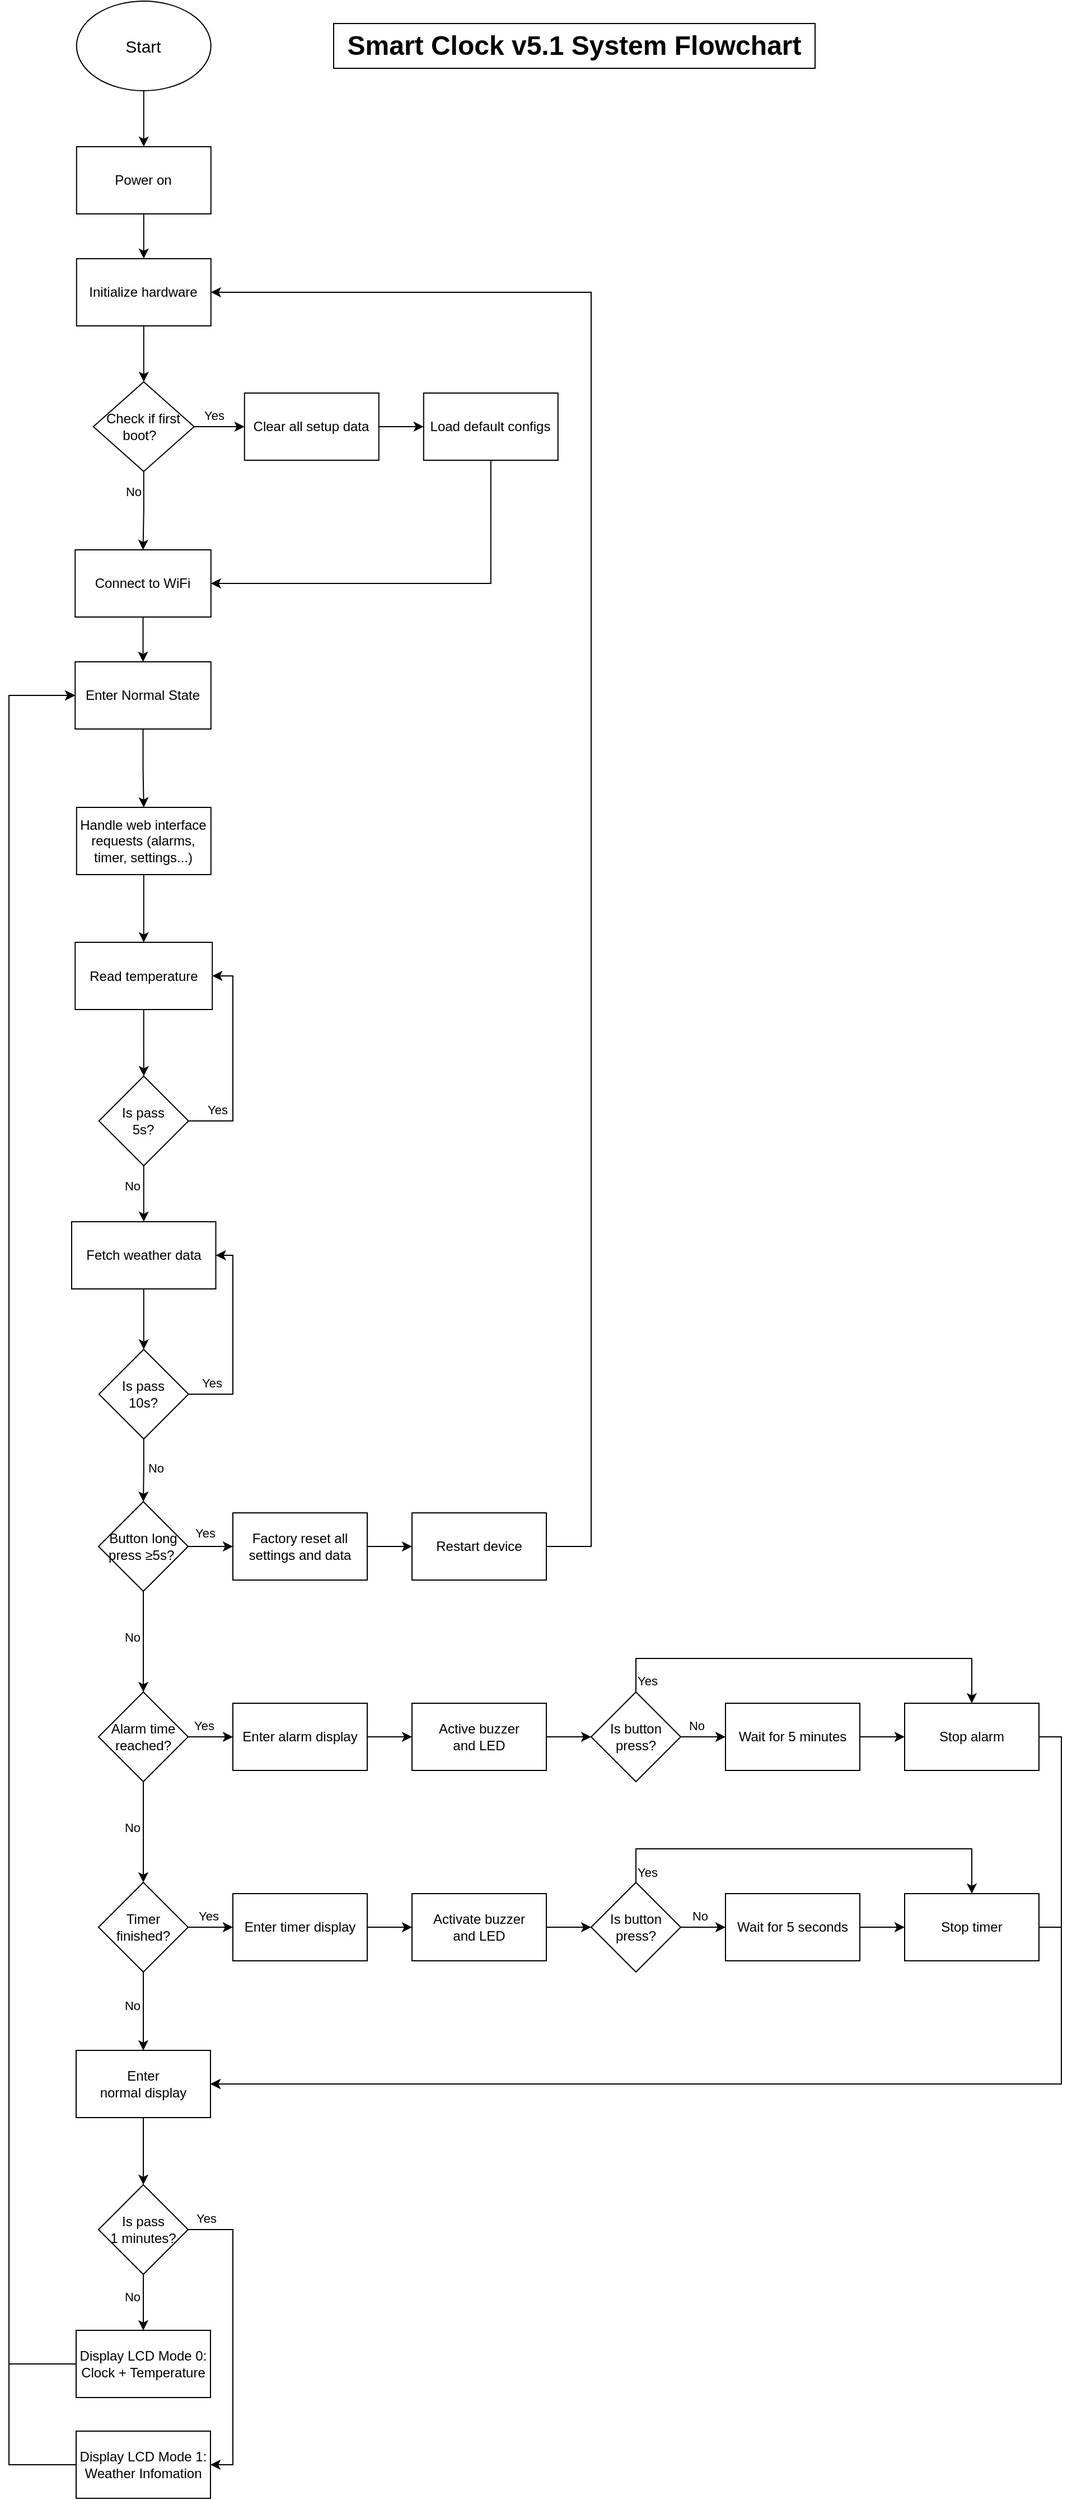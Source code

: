 <mxfile version="28.0.5">
  <diagram id="W_tIODRFpuCjmkMrIx5c" name="Trang-1">
    <mxGraphModel dx="1042" dy="-211" grid="1" gridSize="10" guides="1" tooltips="1" connect="1" arrows="1" fold="1" page="1" pageScale="1" pageWidth="1169" pageHeight="827" math="0" shadow="0">
      <root>
        <mxCell id="0" />
        <mxCell id="1" parent="0" />
        <mxCell id="GLhe2Kuq0IlxSYnBa73q-52" value="" style="edgeStyle=orthogonalEdgeStyle;rounded=0;orthogonalLoop=1;jettySize=auto;html=1;" parent="1" source="GLhe2Kuq0IlxSYnBa73q-1" target="GLhe2Kuq0IlxSYnBa73q-2" edge="1">
          <mxGeometry relative="1" as="geometry" />
        </mxCell>
        <mxCell id="GLhe2Kuq0IlxSYnBa73q-1" value="&lt;font style=&quot;font-size: 15px;&quot;&gt;Start&lt;/font&gt;" style="ellipse;whiteSpace=wrap;html=1;strokeWidth=1;" parent="1" vertex="1">
          <mxGeometry x="220.39" y="1120" width="120" height="80" as="geometry" />
        </mxCell>
        <mxCell id="Title-1" value="&lt;font style=&quot;font-size: 24px;&quot;&gt;Smart Clock v5.1 System Flowchart&lt;/font&gt;" style="rounded=0;whiteSpace=wrap;html=1;fillColor=#FFFFFF;strokeColor=#000000;fontSize=16;fontStyle=1;" parent="1" vertex="1">
          <mxGeometry x="450" y="1140" width="430" height="40" as="geometry" />
        </mxCell>
        <mxCell id="GLhe2Kuq0IlxSYnBa73q-53" value="" style="edgeStyle=orthogonalEdgeStyle;rounded=0;orthogonalLoop=1;jettySize=auto;html=1;entryX=0.5;entryY=0;entryDx=0;entryDy=0;" parent="1" source="GLhe2Kuq0IlxSYnBa73q-2" target="GLhe2Kuq0IlxSYnBa73q-5" edge="1">
          <mxGeometry relative="1" as="geometry" />
        </mxCell>
        <mxCell id="GLhe2Kuq0IlxSYnBa73q-2" value="Power on" style="rounded=0;whiteSpace=wrap;html=1;strokeWidth=1;" parent="1" vertex="1">
          <mxGeometry x="220.39" y="1250" width="120" height="60" as="geometry" />
        </mxCell>
        <mxCell id="xMWZw9OLZXF2lSfb2o35-5" style="edgeStyle=orthogonalEdgeStyle;rounded=0;orthogonalLoop=1;jettySize=auto;html=1;exitX=1;exitY=0.5;exitDx=0;exitDy=0;entryX=0;entryY=0.5;entryDx=0;entryDy=0;" parent="1" source="GLhe2Kuq0IlxSYnBa73q-3" target="GLhe2Kuq0IlxSYnBa73q-7" edge="1">
          <mxGeometry relative="1" as="geometry" />
        </mxCell>
        <mxCell id="GLhe2Kuq0IlxSYnBa73q-3" value="Clear all setup data" style="rounded=0;whiteSpace=wrap;html=1;strokeWidth=1;" parent="1" vertex="1">
          <mxGeometry x="370.39" y="1470" width="120" height="60" as="geometry" />
        </mxCell>
        <mxCell id="GLhe2Kuq0IlxSYnBa73q-54" value="" style="edgeStyle=orthogonalEdgeStyle;rounded=0;orthogonalLoop=1;jettySize=auto;html=1;" parent="1" source="GLhe2Kuq0IlxSYnBa73q-4" target="GLhe2Kuq0IlxSYnBa73q-3" edge="1">
          <mxGeometry relative="1" as="geometry" />
        </mxCell>
        <mxCell id="GLhe2Kuq0IlxSYnBa73q-58" value="Yes" style="edgeLabel;html=1;align=center;verticalAlign=middle;resizable=0;points=[];" parent="GLhe2Kuq0IlxSYnBa73q-54" vertex="1" connectable="0">
          <mxGeometry x="-0.192" y="1" relative="1" as="geometry">
            <mxPoint x="-1" y="-9" as="offset" />
          </mxGeometry>
        </mxCell>
        <mxCell id="8kBhJZ6nKaIt0Slx5SDv-23" style="edgeStyle=orthogonalEdgeStyle;rounded=0;orthogonalLoop=1;jettySize=auto;html=1;exitX=0.5;exitY=1;exitDx=0;exitDy=0;entryX=0.5;entryY=0;entryDx=0;entryDy=0;" parent="1" source="GLhe2Kuq0IlxSYnBa73q-4" target="GLhe2Kuq0IlxSYnBa73q-6" edge="1">
          <mxGeometry relative="1" as="geometry" />
        </mxCell>
        <mxCell id="8kBhJZ6nKaIt0Slx5SDv-24" value="No" style="edgeLabel;html=1;align=center;verticalAlign=middle;resizable=0;points=[];" parent="8kBhJZ6nKaIt0Slx5SDv-23" vertex="1" connectable="0">
          <mxGeometry x="-0.513" relative="1" as="geometry">
            <mxPoint x="-10" y="1" as="offset" />
          </mxGeometry>
        </mxCell>
        <mxCell id="GLhe2Kuq0IlxSYnBa73q-4" value="&lt;div&gt;Check if first boot?&amp;nbsp;&amp;nbsp;&lt;/div&gt;" style="rhombus;whiteSpace=wrap;html=1;strokeWidth=1;" parent="1" vertex="1">
          <mxGeometry x="235.39" y="1460" width="90" height="80" as="geometry" />
        </mxCell>
        <mxCell id="xMWZw9OLZXF2lSfb2o35-1" style="edgeStyle=orthogonalEdgeStyle;rounded=0;orthogonalLoop=1;jettySize=auto;html=1;exitX=0.5;exitY=1;exitDx=0;exitDy=0;entryX=0.5;entryY=0;entryDx=0;entryDy=0;" parent="1" source="GLhe2Kuq0IlxSYnBa73q-5" target="GLhe2Kuq0IlxSYnBa73q-4" edge="1">
          <mxGeometry relative="1" as="geometry" />
        </mxCell>
        <mxCell id="GLhe2Kuq0IlxSYnBa73q-5" value="Initialize hardware" style="rounded=0;whiteSpace=wrap;html=1;strokeWidth=1;" parent="1" vertex="1">
          <mxGeometry x="220.39" y="1350" width="120" height="60" as="geometry" />
        </mxCell>
        <mxCell id="xMWZw9OLZXF2lSfb2o35-7" style="edgeStyle=orthogonalEdgeStyle;rounded=0;orthogonalLoop=1;jettySize=auto;html=1;exitX=0.5;exitY=1;exitDx=0;exitDy=0;entryX=0.5;entryY=0;entryDx=0;entryDy=0;" parent="1" source="GLhe2Kuq0IlxSYnBa73q-6" target="GLhe2Kuq0IlxSYnBa73q-8" edge="1">
          <mxGeometry relative="1" as="geometry" />
        </mxCell>
        <mxCell id="GLhe2Kuq0IlxSYnBa73q-6" value="Connect to WiFi" style="rounded=0;whiteSpace=wrap;html=1;strokeWidth=1;" parent="1" vertex="1">
          <mxGeometry x="219.12" y="1610" width="121.27" height="60" as="geometry" />
        </mxCell>
        <mxCell id="8kBhJZ6nKaIt0Slx5SDv-79" style="edgeStyle=orthogonalEdgeStyle;rounded=0;orthogonalLoop=1;jettySize=auto;html=1;exitX=0.5;exitY=1;exitDx=0;exitDy=0;entryX=1;entryY=0.5;entryDx=0;entryDy=0;" parent="1" source="GLhe2Kuq0IlxSYnBa73q-7" target="GLhe2Kuq0IlxSYnBa73q-6" edge="1">
          <mxGeometry relative="1" as="geometry" />
        </mxCell>
        <mxCell id="GLhe2Kuq0IlxSYnBa73q-7" value="Load default configs" style="rounded=0;whiteSpace=wrap;html=1;strokeWidth=1;" parent="1" vertex="1">
          <mxGeometry x="530.39" y="1470" width="120" height="60" as="geometry" />
        </mxCell>
        <mxCell id="8kBhJZ6nKaIt0Slx5SDv-40" value="" style="edgeStyle=orthogonalEdgeStyle;rounded=0;orthogonalLoop=1;jettySize=auto;html=1;" parent="1" source="GLhe2Kuq0IlxSYnBa73q-8" target="GLhe2Kuq0IlxSYnBa73q-14" edge="1">
          <mxGeometry relative="1" as="geometry" />
        </mxCell>
        <mxCell id="GLhe2Kuq0IlxSYnBa73q-8" value="Enter Normal State" style="rounded=0;whiteSpace=wrap;html=1;strokeWidth=1;" parent="1" vertex="1">
          <mxGeometry x="219.12" y="1710" width="121.27" height="60" as="geometry" />
        </mxCell>
        <mxCell id="8kBhJZ6nKaIt0Slx5SDv-30" value="" style="edgeStyle=orthogonalEdgeStyle;rounded=0;orthogonalLoop=1;jettySize=auto;html=1;" parent="1" source="GLhe2Kuq0IlxSYnBa73q-11" target="8kBhJZ6nKaIt0Slx5SDv-29" edge="1">
          <mxGeometry relative="1" as="geometry" />
        </mxCell>
        <mxCell id="GLhe2Kuq0IlxSYnBa73q-11" value="Read temperature" style="rounded=0;whiteSpace=wrap;html=1;strokeWidth=1;" parent="1" vertex="1">
          <mxGeometry x="219.12" y="1960.5" width="122.5" height="60" as="geometry" />
        </mxCell>
        <mxCell id="8kBhJZ6nKaIt0Slx5SDv-36" value="" style="edgeStyle=orthogonalEdgeStyle;rounded=0;orthogonalLoop=1;jettySize=auto;html=1;" parent="1" source="GLhe2Kuq0IlxSYnBa73q-13" target="8kBhJZ6nKaIt0Slx5SDv-35" edge="1">
          <mxGeometry relative="1" as="geometry" />
        </mxCell>
        <mxCell id="GLhe2Kuq0IlxSYnBa73q-13" value="Fetch weather data" style="rounded=0;whiteSpace=wrap;html=1;" parent="1" vertex="1">
          <mxGeometry x="216" y="2210" width="128.75" height="60" as="geometry" />
        </mxCell>
        <mxCell id="GZuMhr4VgQg-RMSn4dlr-65" style="edgeStyle=orthogonalEdgeStyle;rounded=0;orthogonalLoop=1;jettySize=auto;html=1;exitX=0.5;exitY=1;exitDx=0;exitDy=0;entryX=0.5;entryY=0;entryDx=0;entryDy=0;" parent="1" source="GLhe2Kuq0IlxSYnBa73q-14" target="GLhe2Kuq0IlxSYnBa73q-11" edge="1">
          <mxGeometry relative="1" as="geometry" />
        </mxCell>
        <mxCell id="GLhe2Kuq0IlxSYnBa73q-14" value="Handle web interface requests (alarms, timer, settings...)" style="rounded=0;whiteSpace=wrap;html=1;" parent="1" vertex="1">
          <mxGeometry x="220.39" y="1840" width="120" height="60" as="geometry" />
        </mxCell>
        <mxCell id="GLhe2Kuq0IlxSYnBa73q-80" value="" style="edgeStyle=orthogonalEdgeStyle;rounded=0;orthogonalLoop=1;jettySize=auto;html=1;entryX=0.5;entryY=0;entryDx=0;entryDy=0;exitX=0.5;exitY=1;exitDx=0;exitDy=0;" parent="1" source="8kBhJZ6nKaIt0Slx5SDv-35" target="GLhe2Kuq0IlxSYnBa73q-109" edge="1">
          <mxGeometry relative="1" as="geometry">
            <mxPoint x="220" y="1710" as="targetPoint" />
            <mxPoint x="231.333" y="1660" as="sourcePoint" />
          </mxGeometry>
        </mxCell>
        <mxCell id="8kBhJZ6nKaIt0Slx5SDv-41" value="No" style="edgeLabel;html=1;align=center;verticalAlign=middle;resizable=0;points=[];" parent="GLhe2Kuq0IlxSYnBa73q-80" vertex="1" connectable="0">
          <mxGeometry x="-0.286" y="3" relative="1" as="geometry">
            <mxPoint x="7" y="6" as="offset" />
          </mxGeometry>
        </mxCell>
        <mxCell id="GLhe2Kuq0IlxSYnBa73q-112" value="" style="edgeStyle=orthogonalEdgeStyle;rounded=0;orthogonalLoop=1;jettySize=auto;html=1;" parent="1" source="GLhe2Kuq0IlxSYnBa73q-31" target="GLhe2Kuq0IlxSYnBa73q-32" edge="1">
          <mxGeometry relative="1" as="geometry" />
        </mxCell>
        <mxCell id="GLhe2Kuq0IlxSYnBa73q-31" value="Factory reset all settings and data" style="rounded=0;whiteSpace=wrap;html=1;" parent="1" vertex="1">
          <mxGeometry x="360" y="2470" width="120" height="60" as="geometry" />
        </mxCell>
        <mxCell id="GZuMhr4VgQg-RMSn4dlr-63" style="edgeStyle=orthogonalEdgeStyle;rounded=0;orthogonalLoop=1;jettySize=auto;html=1;exitX=1;exitY=0.5;exitDx=0;exitDy=0;entryX=1;entryY=0.5;entryDx=0;entryDy=0;" parent="1" source="GLhe2Kuq0IlxSYnBa73q-32" target="GLhe2Kuq0IlxSYnBa73q-5" edge="1">
          <mxGeometry relative="1" as="geometry">
            <mxPoint x="680" y="2500" as="targetPoint" />
            <Array as="points">
              <mxPoint x="680" y="2500" />
              <mxPoint x="680" y="1380" />
            </Array>
          </mxGeometry>
        </mxCell>
        <mxCell id="GLhe2Kuq0IlxSYnBa73q-32" value="Restart device" style="rounded=0;whiteSpace=wrap;html=1;" parent="1" vertex="1">
          <mxGeometry x="520" y="2470" width="120" height="60" as="geometry" />
        </mxCell>
        <mxCell id="GLhe2Kuq0IlxSYnBa73q-118" value="" style="edgeStyle=orthogonalEdgeStyle;rounded=0;orthogonalLoop=1;jettySize=auto;html=1;" parent="1" source="GLhe2Kuq0IlxSYnBa73q-35" target="GLhe2Kuq0IlxSYnBa73q-36" edge="1">
          <mxGeometry relative="1" as="geometry" />
        </mxCell>
        <mxCell id="GLhe2Kuq0IlxSYnBa73q-35" value="Enter alarm display" style="rounded=0;whiteSpace=wrap;html=1;" parent="1" vertex="1">
          <mxGeometry x="360" y="2640" width="120" height="60" as="geometry" />
        </mxCell>
        <mxCell id="8kBhJZ6nKaIt0Slx5SDv-2" value="" style="edgeStyle=orthogonalEdgeStyle;rounded=0;orthogonalLoop=1;jettySize=auto;html=1;" parent="1" source="GLhe2Kuq0IlxSYnBa73q-36" target="8kBhJZ6nKaIt0Slx5SDv-1" edge="1">
          <mxGeometry relative="1" as="geometry" />
        </mxCell>
        <mxCell id="GLhe2Kuq0IlxSYnBa73q-36" value="Active buzzer &lt;br&gt;and LED" style="rounded=0;whiteSpace=wrap;html=1;" parent="1" vertex="1">
          <mxGeometry x="520" y="2640" width="120" height="60" as="geometry" />
        </mxCell>
        <mxCell id="8kBhJZ6nKaIt0Slx5SDv-72" style="edgeStyle=orthogonalEdgeStyle;rounded=0;orthogonalLoop=1;jettySize=auto;html=1;exitX=1;exitY=0.5;exitDx=0;exitDy=0;entryX=1;entryY=0.5;entryDx=0;entryDy=0;" parent="1" source="GLhe2Kuq0IlxSYnBa73q-38" target="GLhe2Kuq0IlxSYnBa73q-44" edge="1">
          <mxGeometry relative="1" as="geometry" />
        </mxCell>
        <mxCell id="GLhe2Kuq0IlxSYnBa73q-38" value="Stop alarm" style="rounded=0;whiteSpace=wrap;html=1;" parent="1" vertex="1">
          <mxGeometry x="960" y="2640" width="120" height="60" as="geometry" />
        </mxCell>
        <mxCell id="GLhe2Kuq0IlxSYnBa73q-128" value="" style="edgeStyle=orthogonalEdgeStyle;rounded=0;orthogonalLoop=1;jettySize=auto;html=1;" parent="1" source="GLhe2Kuq0IlxSYnBa73q-41" target="GLhe2Kuq0IlxSYnBa73q-42" edge="1">
          <mxGeometry relative="1" as="geometry" />
        </mxCell>
        <mxCell id="GLhe2Kuq0IlxSYnBa73q-41" value="Enter&amp;nbsp;&lt;span style=&quot;background-color: transparent; color: light-dark(rgb(0, 0, 0), rgb(255, 255, 255));&quot;&gt;timer display&lt;/span&gt;" style="rounded=0;whiteSpace=wrap;html=1;" parent="1" vertex="1">
          <mxGeometry x="360" y="2810" width="120" height="60" as="geometry" />
        </mxCell>
        <mxCell id="8kBhJZ6nKaIt0Slx5SDv-13" value="" style="edgeStyle=orthogonalEdgeStyle;rounded=0;orthogonalLoop=1;jettySize=auto;html=1;" parent="1" source="GLhe2Kuq0IlxSYnBa73q-42" target="8kBhJZ6nKaIt0Slx5SDv-12" edge="1">
          <mxGeometry relative="1" as="geometry" />
        </mxCell>
        <mxCell id="GLhe2Kuq0IlxSYnBa73q-42" value="Activate buzzer &lt;br&gt;and LED" style="rounded=0;whiteSpace=wrap;html=1;" parent="1" vertex="1">
          <mxGeometry x="520" y="2810" width="120" height="60" as="geometry" />
        </mxCell>
        <mxCell id="8kBhJZ6nKaIt0Slx5SDv-68" style="edgeStyle=orthogonalEdgeStyle;rounded=0;orthogonalLoop=1;jettySize=auto;html=1;exitX=0.5;exitY=1;exitDx=0;exitDy=0;entryX=0.5;entryY=0;entryDx=0;entryDy=0;" parent="1" source="GLhe2Kuq0IlxSYnBa73q-44" target="8kBhJZ6nKaIt0Slx5SDv-48" edge="1">
          <mxGeometry relative="1" as="geometry" />
        </mxCell>
        <mxCell id="GLhe2Kuq0IlxSYnBa73q-44" value="Enter &lt;br&gt;normal display" style="rounded=0;whiteSpace=wrap;html=1;" parent="1" vertex="1">
          <mxGeometry x="220" y="2950" width="120" height="60" as="geometry" />
        </mxCell>
        <mxCell id="GLhe2Kuq0IlxSYnBa73q-134" value="" style="edgeStyle=orthogonalEdgeStyle;rounded=0;orthogonalLoop=1;jettySize=auto;html=1;" parent="1" edge="1">
          <mxGeometry relative="1" as="geometry">
            <mxPoint x="480" y="3080" as="sourcePoint" />
          </mxGeometry>
        </mxCell>
        <mxCell id="GLhe2Kuq0IlxSYnBa73q-135" value="" style="edgeStyle=orthogonalEdgeStyle;rounded=0;orthogonalLoop=1;jettySize=auto;html=1;" parent="1" edge="1">
          <mxGeometry relative="1" as="geometry">
            <mxPoint x="640" y="3080" as="sourcePoint" />
          </mxGeometry>
        </mxCell>
        <mxCell id="ButtonInterrupt-Edge1" value="" style="edgeStyle=orthogonalEdgeStyle;rounded=0;orthogonalLoop=1;jettySize=auto;html=1;strokeColor=#d6b656;" parent="1" edge="1">
          <mxGeometry relative="1" as="geometry">
            <mxPoint x="470" y="1810" as="sourcePoint" />
          </mxGeometry>
        </mxCell>
        <mxCell id="ButtonInterrupt-Edge2" value="" style="edgeStyle=orthogonalEdgeStyle;rounded=0;orthogonalLoop=1;jettySize=auto;html=1;strokeColor=#d6b656;" parent="1" edge="1">
          <mxGeometry relative="1" as="geometry">
            <mxPoint x="470" y="1860" as="sourcePoint" />
          </mxGeometry>
        </mxCell>
        <mxCell id="GLhe2Kuq0IlxSYnBa73q-110" value="" style="edgeStyle=orthogonalEdgeStyle;rounded=0;orthogonalLoop=1;jettySize=auto;html=1;exitX=1;exitY=0.5;exitDx=0;exitDy=0;" parent="1" source="GLhe2Kuq0IlxSYnBa73q-109" target="GLhe2Kuq0IlxSYnBa73q-31" edge="1">
          <mxGeometry relative="1" as="geometry">
            <mxPoint x="150" y="2481" as="sourcePoint" />
          </mxGeometry>
        </mxCell>
        <mxCell id="GLhe2Kuq0IlxSYnBa73q-111" value="Yes" style="edgeLabel;html=1;align=center;verticalAlign=middle;resizable=0;points=[];" parent="GLhe2Kuq0IlxSYnBa73q-110" vertex="1" connectable="0">
          <mxGeometry x="-0.263" y="1" relative="1" as="geometry">
            <mxPoint y="-11" as="offset" />
          </mxGeometry>
        </mxCell>
        <mxCell id="GZuMhr4VgQg-RMSn4dlr-56" style="edgeStyle=orthogonalEdgeStyle;rounded=0;orthogonalLoop=1;jettySize=auto;html=1;exitX=0.5;exitY=1;exitDx=0;exitDy=0;entryX=0.5;entryY=0;entryDx=0;entryDy=0;" parent="1" source="GLhe2Kuq0IlxSYnBa73q-109" target="GLhe2Kuq0IlxSYnBa73q-116" edge="1">
          <mxGeometry relative="1" as="geometry" />
        </mxCell>
        <mxCell id="GZuMhr4VgQg-RMSn4dlr-57" value="No" style="edgeLabel;html=1;align=center;verticalAlign=middle;resizable=0;points=[];" parent="GZuMhr4VgQg-RMSn4dlr-56" vertex="1" connectable="0">
          <mxGeometry x="-0.267" y="-1" relative="1" as="geometry">
            <mxPoint x="-9" y="8" as="offset" />
          </mxGeometry>
        </mxCell>
        <mxCell id="GLhe2Kuq0IlxSYnBa73q-109" value="Button long press&amp;nbsp;≥5s?&amp;nbsp;" style="rhombus;whiteSpace=wrap;html=1;" parent="1" vertex="1">
          <mxGeometry x="240" y="2460" width="80" height="80" as="geometry" />
        </mxCell>
        <mxCell id="GLhe2Kuq0IlxSYnBa73q-117" value="" style="edgeStyle=orthogonalEdgeStyle;rounded=0;orthogonalLoop=1;jettySize=auto;html=1;" parent="1" source="GLhe2Kuq0IlxSYnBa73q-116" target="GLhe2Kuq0IlxSYnBa73q-35" edge="1">
          <mxGeometry relative="1" as="geometry" />
        </mxCell>
        <mxCell id="GLhe2Kuq0IlxSYnBa73q-123" value="Yes" style="edgeLabel;html=1;align=center;verticalAlign=middle;resizable=0;points=[];" parent="GLhe2Kuq0IlxSYnBa73q-117" vertex="1" connectable="0">
          <mxGeometry x="-0.2" y="-1" relative="1" as="geometry">
            <mxPoint x="-2" y="-11" as="offset" />
          </mxGeometry>
        </mxCell>
        <mxCell id="GLhe2Kuq0IlxSYnBa73q-124" style="edgeStyle=orthogonalEdgeStyle;rounded=0;orthogonalLoop=1;jettySize=auto;html=1;exitX=0.5;exitY=1;exitDx=0;exitDy=0;entryX=0.5;entryY=0;entryDx=0;entryDy=0;" parent="1" source="GLhe2Kuq0IlxSYnBa73q-116" target="GLhe2Kuq0IlxSYnBa73q-125" edge="1">
          <mxGeometry relative="1" as="geometry">
            <mxPoint x="280" y="2820" as="targetPoint" />
            <Array as="points" />
          </mxGeometry>
        </mxCell>
        <mxCell id="GLhe2Kuq0IlxSYnBa73q-143" value="No" style="edgeLabel;html=1;align=center;verticalAlign=middle;resizable=0;points=[];" parent="GLhe2Kuq0IlxSYnBa73q-124" vertex="1" connectable="0">
          <mxGeometry x="-0.948" y="4" relative="1" as="geometry">
            <mxPoint x="-14" y="38" as="offset" />
          </mxGeometry>
        </mxCell>
        <mxCell id="GLhe2Kuq0IlxSYnBa73q-116" value="Alarm time reached?" style="rhombus;whiteSpace=wrap;html=1;" parent="1" vertex="1">
          <mxGeometry x="240" y="2630" width="80" height="80" as="geometry" />
        </mxCell>
        <mxCell id="GLhe2Kuq0IlxSYnBa73q-126" value="" style="edgeStyle=orthogonalEdgeStyle;rounded=0;orthogonalLoop=1;jettySize=auto;html=1;" parent="1" source="GLhe2Kuq0IlxSYnBa73q-125" target="GLhe2Kuq0IlxSYnBa73q-41" edge="1">
          <mxGeometry relative="1" as="geometry" />
        </mxCell>
        <mxCell id="GLhe2Kuq0IlxSYnBa73q-127" value="Yes" style="edgeLabel;html=1;align=center;verticalAlign=middle;resizable=0;points=[];" parent="GLhe2Kuq0IlxSYnBa73q-126" vertex="1" connectable="0">
          <mxGeometry x="-0.4" relative="1" as="geometry">
            <mxPoint x="6" y="-10" as="offset" />
          </mxGeometry>
        </mxCell>
        <mxCell id="8kBhJZ6nKaIt0Slx5SDv-69" style="edgeStyle=orthogonalEdgeStyle;rounded=0;orthogonalLoop=1;jettySize=auto;html=1;exitX=0.5;exitY=1;exitDx=0;exitDy=0;entryX=0.5;entryY=0;entryDx=0;entryDy=0;" parent="1" source="GLhe2Kuq0IlxSYnBa73q-125" target="GLhe2Kuq0IlxSYnBa73q-44" edge="1">
          <mxGeometry relative="1" as="geometry" />
        </mxCell>
        <mxCell id="8kBhJZ6nKaIt0Slx5SDv-78" value="No" style="edgeLabel;html=1;align=center;verticalAlign=middle;resizable=0;points=[];" parent="8kBhJZ6nKaIt0Slx5SDv-69" vertex="1" connectable="0">
          <mxGeometry x="-0.164" relative="1" as="geometry">
            <mxPoint x="-10" as="offset" />
          </mxGeometry>
        </mxCell>
        <mxCell id="GLhe2Kuq0IlxSYnBa73q-125" value="Timer finished?" style="rhombus;whiteSpace=wrap;html=1;" parent="1" vertex="1">
          <mxGeometry x="240" y="2800" width="80" height="80" as="geometry" />
        </mxCell>
        <mxCell id="GLhe2Kuq0IlxSYnBa73q-137" style="edgeStyle=orthogonalEdgeStyle;rounded=0;orthogonalLoop=1;jettySize=auto;html=1;exitX=1;exitY=0.5;exitDx=0;exitDy=0;entryX=0;entryY=0.5;entryDx=0;entryDy=0;" parent="1" edge="1">
          <mxGeometry relative="1" as="geometry">
            <mxPoint x="320" y="3080" as="sourcePoint" />
          </mxGeometry>
        </mxCell>
        <mxCell id="GLhe2Kuq0IlxSYnBa73q-138" value="Yes" style="edgeLabel;html=1;align=center;verticalAlign=middle;resizable=0;points=[];" parent="GLhe2Kuq0IlxSYnBa73q-137" vertex="1" connectable="0">
          <mxGeometry x="-0.438" y="-1" relative="1" as="geometry">
            <mxPoint x="7" y="-11" as="offset" />
          </mxGeometry>
        </mxCell>
        <mxCell id="8kBhJZ6nKaIt0Slx5SDv-26" value="" style="edgeStyle=orthogonalEdgeStyle;rounded=0;orthogonalLoop=1;jettySize=auto;html=1;entryX=0;entryY=0.5;entryDx=0;entryDy=0;exitX=0;exitY=0.5;exitDx=0;exitDy=0;" parent="1" source="8kBhJZ6nKaIt0Slx5SDv-50" target="GLhe2Kuq0IlxSYnBa73q-8" edge="1">
          <mxGeometry relative="1" as="geometry">
            <mxPoint x="40" y="3230" as="sourcePoint" />
            <Array as="points">
              <mxPoint x="160" y="3320" />
              <mxPoint x="160" y="1740" />
            </Array>
          </mxGeometry>
        </mxCell>
        <mxCell id="8kBhJZ6nKaIt0Slx5SDv-7" value="" style="edgeStyle=orthogonalEdgeStyle;rounded=0;orthogonalLoop=1;jettySize=auto;html=1;" parent="1" source="8kBhJZ6nKaIt0Slx5SDv-1" target="8kBhJZ6nKaIt0Slx5SDv-5" edge="1">
          <mxGeometry relative="1" as="geometry" />
        </mxCell>
        <mxCell id="8kBhJZ6nKaIt0Slx5SDv-11" value="No" style="edgeLabel;html=1;align=center;verticalAlign=middle;resizable=0;points=[];" parent="8kBhJZ6nKaIt0Slx5SDv-7" vertex="1" connectable="0">
          <mxGeometry x="-0.33" y="4" relative="1" as="geometry">
            <mxPoint y="-6" as="offset" />
          </mxGeometry>
        </mxCell>
        <mxCell id="8kBhJZ6nKaIt0Slx5SDv-9" style="edgeStyle=orthogonalEdgeStyle;rounded=0;orthogonalLoop=1;jettySize=auto;html=1;exitX=0.5;exitY=0;exitDx=0;exitDy=0;entryX=0.5;entryY=0;entryDx=0;entryDy=0;" parent="1" source="8kBhJZ6nKaIt0Slx5SDv-1" target="GLhe2Kuq0IlxSYnBa73q-38" edge="1">
          <mxGeometry relative="1" as="geometry">
            <Array as="points">
              <mxPoint x="720" y="2600" />
              <mxPoint x="1020" y="2600" />
            </Array>
          </mxGeometry>
        </mxCell>
        <mxCell id="8kBhJZ6nKaIt0Slx5SDv-10" value="Yes" style="edgeLabel;html=1;align=center;verticalAlign=middle;resizable=0;points=[];" parent="8kBhJZ6nKaIt0Slx5SDv-9" vertex="1" connectable="0">
          <mxGeometry x="-0.931" y="3" relative="1" as="geometry">
            <mxPoint x="13" y="3" as="offset" />
          </mxGeometry>
        </mxCell>
        <mxCell id="8kBhJZ6nKaIt0Slx5SDv-1" value="Is button press?" style="rhombus;whiteSpace=wrap;html=1;rounded=0;" parent="1" vertex="1">
          <mxGeometry x="680" y="2630" width="80" height="80" as="geometry" />
        </mxCell>
        <mxCell id="8kBhJZ6nKaIt0Slx5SDv-8" value="" style="edgeStyle=orthogonalEdgeStyle;rounded=0;orthogonalLoop=1;jettySize=auto;html=1;" parent="1" source="8kBhJZ6nKaIt0Slx5SDv-5" target="GLhe2Kuq0IlxSYnBa73q-38" edge="1">
          <mxGeometry relative="1" as="geometry" />
        </mxCell>
        <mxCell id="8kBhJZ6nKaIt0Slx5SDv-5" value="Wait for 5 minutes" style="rounded=0;whiteSpace=wrap;html=1;" parent="1" vertex="1">
          <mxGeometry x="800" y="2640" width="120" height="60" as="geometry" />
        </mxCell>
        <mxCell id="8kBhJZ6nKaIt0Slx5SDv-15" value="" style="edgeStyle=orthogonalEdgeStyle;rounded=0;orthogonalLoop=1;jettySize=auto;html=1;" parent="1" source="8kBhJZ6nKaIt0Slx5SDv-12" target="8kBhJZ6nKaIt0Slx5SDv-14" edge="1">
          <mxGeometry relative="1" as="geometry" />
        </mxCell>
        <mxCell id="8kBhJZ6nKaIt0Slx5SDv-21" value="No" style="edgeLabel;html=1;align=center;verticalAlign=middle;resizable=0;points=[];" parent="8kBhJZ6nKaIt0Slx5SDv-15" vertex="1" connectable="0">
          <mxGeometry x="-0.18" relative="1" as="geometry">
            <mxPoint y="-10" as="offset" />
          </mxGeometry>
        </mxCell>
        <mxCell id="8kBhJZ6nKaIt0Slx5SDv-19" style="edgeStyle=orthogonalEdgeStyle;rounded=0;orthogonalLoop=1;jettySize=auto;html=1;exitX=0.5;exitY=0;exitDx=0;exitDy=0;entryX=0.5;entryY=0;entryDx=0;entryDy=0;" parent="1" source="8kBhJZ6nKaIt0Slx5SDv-12" target="8kBhJZ6nKaIt0Slx5SDv-16" edge="1">
          <mxGeometry relative="1" as="geometry">
            <Array as="points">
              <mxPoint x="720" y="2770" />
              <mxPoint x="1020" y="2770" />
            </Array>
          </mxGeometry>
        </mxCell>
        <mxCell id="8kBhJZ6nKaIt0Slx5SDv-20" value="Yes" style="edgeLabel;html=1;align=center;verticalAlign=middle;resizable=0;points=[];" parent="8kBhJZ6nKaIt0Slx5SDv-19" vertex="1" connectable="0">
          <mxGeometry x="-0.915" y="-1" relative="1" as="geometry">
            <mxPoint x="9" y="6" as="offset" />
          </mxGeometry>
        </mxCell>
        <mxCell id="8kBhJZ6nKaIt0Slx5SDv-12" value="Is button press?" style="rhombus;whiteSpace=wrap;html=1;rounded=0;" parent="1" vertex="1">
          <mxGeometry x="680" y="2800" width="80" height="80" as="geometry" />
        </mxCell>
        <mxCell id="8kBhJZ6nKaIt0Slx5SDv-17" value="" style="edgeStyle=orthogonalEdgeStyle;rounded=0;orthogonalLoop=1;jettySize=auto;html=1;" parent="1" source="8kBhJZ6nKaIt0Slx5SDv-14" target="8kBhJZ6nKaIt0Slx5SDv-16" edge="1">
          <mxGeometry relative="1" as="geometry" />
        </mxCell>
        <mxCell id="8kBhJZ6nKaIt0Slx5SDv-14" value="Wait for 5 seconds" style="whiteSpace=wrap;html=1;rounded=0;" parent="1" vertex="1">
          <mxGeometry x="800" y="2810" width="120" height="60" as="geometry" />
        </mxCell>
        <mxCell id="8kBhJZ6nKaIt0Slx5SDv-70" style="edgeStyle=orthogonalEdgeStyle;rounded=0;orthogonalLoop=1;jettySize=auto;html=1;exitX=1;exitY=0.5;exitDx=0;exitDy=0;entryX=1;entryY=0.5;entryDx=0;entryDy=0;" parent="1" source="8kBhJZ6nKaIt0Slx5SDv-16" target="GLhe2Kuq0IlxSYnBa73q-44" edge="1">
          <mxGeometry relative="1" as="geometry" />
        </mxCell>
        <mxCell id="8kBhJZ6nKaIt0Slx5SDv-16" value="Stop timer" style="whiteSpace=wrap;html=1;rounded=0;" parent="1" vertex="1">
          <mxGeometry x="960" y="2810" width="120" height="60" as="geometry" />
        </mxCell>
        <mxCell id="8kBhJZ6nKaIt0Slx5SDv-31" style="edgeStyle=orthogonalEdgeStyle;rounded=0;orthogonalLoop=1;jettySize=auto;html=1;exitX=1;exitY=0.5;exitDx=0;exitDy=0;entryX=1;entryY=0.5;entryDx=0;entryDy=0;" parent="1" source="8kBhJZ6nKaIt0Slx5SDv-29" target="GLhe2Kuq0IlxSYnBa73q-11" edge="1">
          <mxGeometry relative="1" as="geometry">
            <Array as="points">
              <mxPoint x="360" y="2120" />
              <mxPoint x="360" y="1991" />
            </Array>
          </mxGeometry>
        </mxCell>
        <mxCell id="8kBhJZ6nKaIt0Slx5SDv-32" value="Yes" style="edgeLabel;html=1;align=center;verticalAlign=middle;resizable=0;points=[];" parent="8kBhJZ6nKaIt0Slx5SDv-31" vertex="1" connectable="0">
          <mxGeometry x="-0.728" y="1" relative="1" as="geometry">
            <mxPoint y="-9" as="offset" />
          </mxGeometry>
        </mxCell>
        <mxCell id="8kBhJZ6nKaIt0Slx5SDv-33" style="edgeStyle=orthogonalEdgeStyle;rounded=0;orthogonalLoop=1;jettySize=auto;html=1;exitX=0.5;exitY=1;exitDx=0;exitDy=0;entryX=0.5;entryY=0;entryDx=0;entryDy=0;" parent="1" source="8kBhJZ6nKaIt0Slx5SDv-29" target="GLhe2Kuq0IlxSYnBa73q-13" edge="1">
          <mxGeometry relative="1" as="geometry" />
        </mxCell>
        <mxCell id="8kBhJZ6nKaIt0Slx5SDv-39" value="No" style="edgeLabel;html=1;align=center;verticalAlign=middle;resizable=0;points=[];" parent="8kBhJZ6nKaIt0Slx5SDv-33" vertex="1" connectable="0">
          <mxGeometry x="-0.283" y="-2" relative="1" as="geometry">
            <mxPoint x="-9" as="offset" />
          </mxGeometry>
        </mxCell>
        <mxCell id="8kBhJZ6nKaIt0Slx5SDv-29" value="Is pass&lt;br&gt;5s?" style="rhombus;whiteSpace=wrap;html=1;rounded=0;strokeWidth=1;" parent="1" vertex="1">
          <mxGeometry x="240.37" y="2080" width="80" height="80" as="geometry" />
        </mxCell>
        <mxCell id="8kBhJZ6nKaIt0Slx5SDv-37" style="edgeStyle=orthogonalEdgeStyle;rounded=0;orthogonalLoop=1;jettySize=auto;html=1;exitX=1;exitY=0.5;exitDx=0;exitDy=0;entryX=1;entryY=0.5;entryDx=0;entryDy=0;" parent="1" source="8kBhJZ6nKaIt0Slx5SDv-35" target="GLhe2Kuq0IlxSYnBa73q-13" edge="1">
          <mxGeometry relative="1" as="geometry">
            <Array as="points">
              <mxPoint x="360" y="2364" />
              <mxPoint x="360" y="2240" />
            </Array>
          </mxGeometry>
        </mxCell>
        <mxCell id="8kBhJZ6nKaIt0Slx5SDv-38" value="Yes" style="edgeLabel;html=1;align=center;verticalAlign=middle;resizable=0;points=[];" parent="8kBhJZ6nKaIt0Slx5SDv-37" vertex="1" connectable="0">
          <mxGeometry x="-0.772" y="2" relative="1" as="geometry">
            <mxPoint y="-8" as="offset" />
          </mxGeometry>
        </mxCell>
        <mxCell id="8kBhJZ6nKaIt0Slx5SDv-35" value="Is pass &lt;br&gt;10s?" style="rhombus;whiteSpace=wrap;html=1;rounded=0;" parent="1" vertex="1">
          <mxGeometry x="240.385" y="2324" width="80" height="80" as="geometry" />
        </mxCell>
        <mxCell id="8kBhJZ6nKaIt0Slx5SDv-77" style="edgeStyle=orthogonalEdgeStyle;rounded=0;orthogonalLoop=1;jettySize=auto;html=1;exitX=0;exitY=0.5;exitDx=0;exitDy=0;entryX=0;entryY=0.5;entryDx=0;entryDy=0;" parent="1" source="8kBhJZ6nKaIt0Slx5SDv-46" target="GLhe2Kuq0IlxSYnBa73q-8" edge="1">
          <mxGeometry relative="1" as="geometry">
            <Array as="points">
              <mxPoint x="160" y="3230" />
              <mxPoint x="160" y="1740" />
            </Array>
          </mxGeometry>
        </mxCell>
        <mxCell id="8kBhJZ6nKaIt0Slx5SDv-46" value="Display LCD Mode 0:&lt;div&gt;Clock + Temperature&lt;/div&gt;" style="whiteSpace=wrap;html=1;" parent="1" vertex="1">
          <mxGeometry x="220" y="3200" width="120" height="60" as="geometry" />
        </mxCell>
        <mxCell id="8kBhJZ6nKaIt0Slx5SDv-64" style="edgeStyle=orthogonalEdgeStyle;rounded=0;orthogonalLoop=1;jettySize=auto;html=1;exitX=0.5;exitY=1;exitDx=0;exitDy=0;entryX=0.5;entryY=0;entryDx=0;entryDy=0;" parent="1" source="8kBhJZ6nKaIt0Slx5SDv-48" target="8kBhJZ6nKaIt0Slx5SDv-46" edge="1">
          <mxGeometry relative="1" as="geometry" />
        </mxCell>
        <mxCell id="8kBhJZ6nKaIt0Slx5SDv-66" value="No" style="edgeLabel;html=1;align=center;verticalAlign=middle;resizable=0;points=[];" parent="8kBhJZ6nKaIt0Slx5SDv-64" vertex="1" connectable="0">
          <mxGeometry x="-0.228" y="-3" relative="1" as="geometry">
            <mxPoint x="-7" as="offset" />
          </mxGeometry>
        </mxCell>
        <mxCell id="8kBhJZ6nKaIt0Slx5SDv-65" style="edgeStyle=orthogonalEdgeStyle;rounded=0;orthogonalLoop=1;jettySize=auto;html=1;exitX=1;exitY=0.5;exitDx=0;exitDy=0;entryX=1;entryY=0.5;entryDx=0;entryDy=0;" parent="1" source="8kBhJZ6nKaIt0Slx5SDv-48" target="8kBhJZ6nKaIt0Slx5SDv-50" edge="1">
          <mxGeometry relative="1" as="geometry" />
        </mxCell>
        <mxCell id="8kBhJZ6nKaIt0Slx5SDv-67" value="Yes" style="edgeLabel;html=1;align=center;verticalAlign=middle;resizable=0;points=[];" parent="8kBhJZ6nKaIt0Slx5SDv-65" vertex="1" connectable="0">
          <mxGeometry x="-0.868" y="3" relative="1" as="geometry">
            <mxPoint x="-2" y="-7" as="offset" />
          </mxGeometry>
        </mxCell>
        <mxCell id="8kBhJZ6nKaIt0Slx5SDv-48" value="Is pass &lt;br&gt;1 minutes?" style="rhombus;whiteSpace=wrap;html=1;" parent="1" vertex="1">
          <mxGeometry x="240" y="3070" width="80" height="80" as="geometry" />
        </mxCell>
        <mxCell id="8kBhJZ6nKaIt0Slx5SDv-50" value="Display LCD Mode 1:&lt;br&gt;Weather Infomation" style="whiteSpace=wrap;html=1;" parent="1" vertex="1">
          <mxGeometry x="220" y="3290" width="120" height="60" as="geometry" />
        </mxCell>
      </root>
    </mxGraphModel>
  </diagram>
</mxfile>
